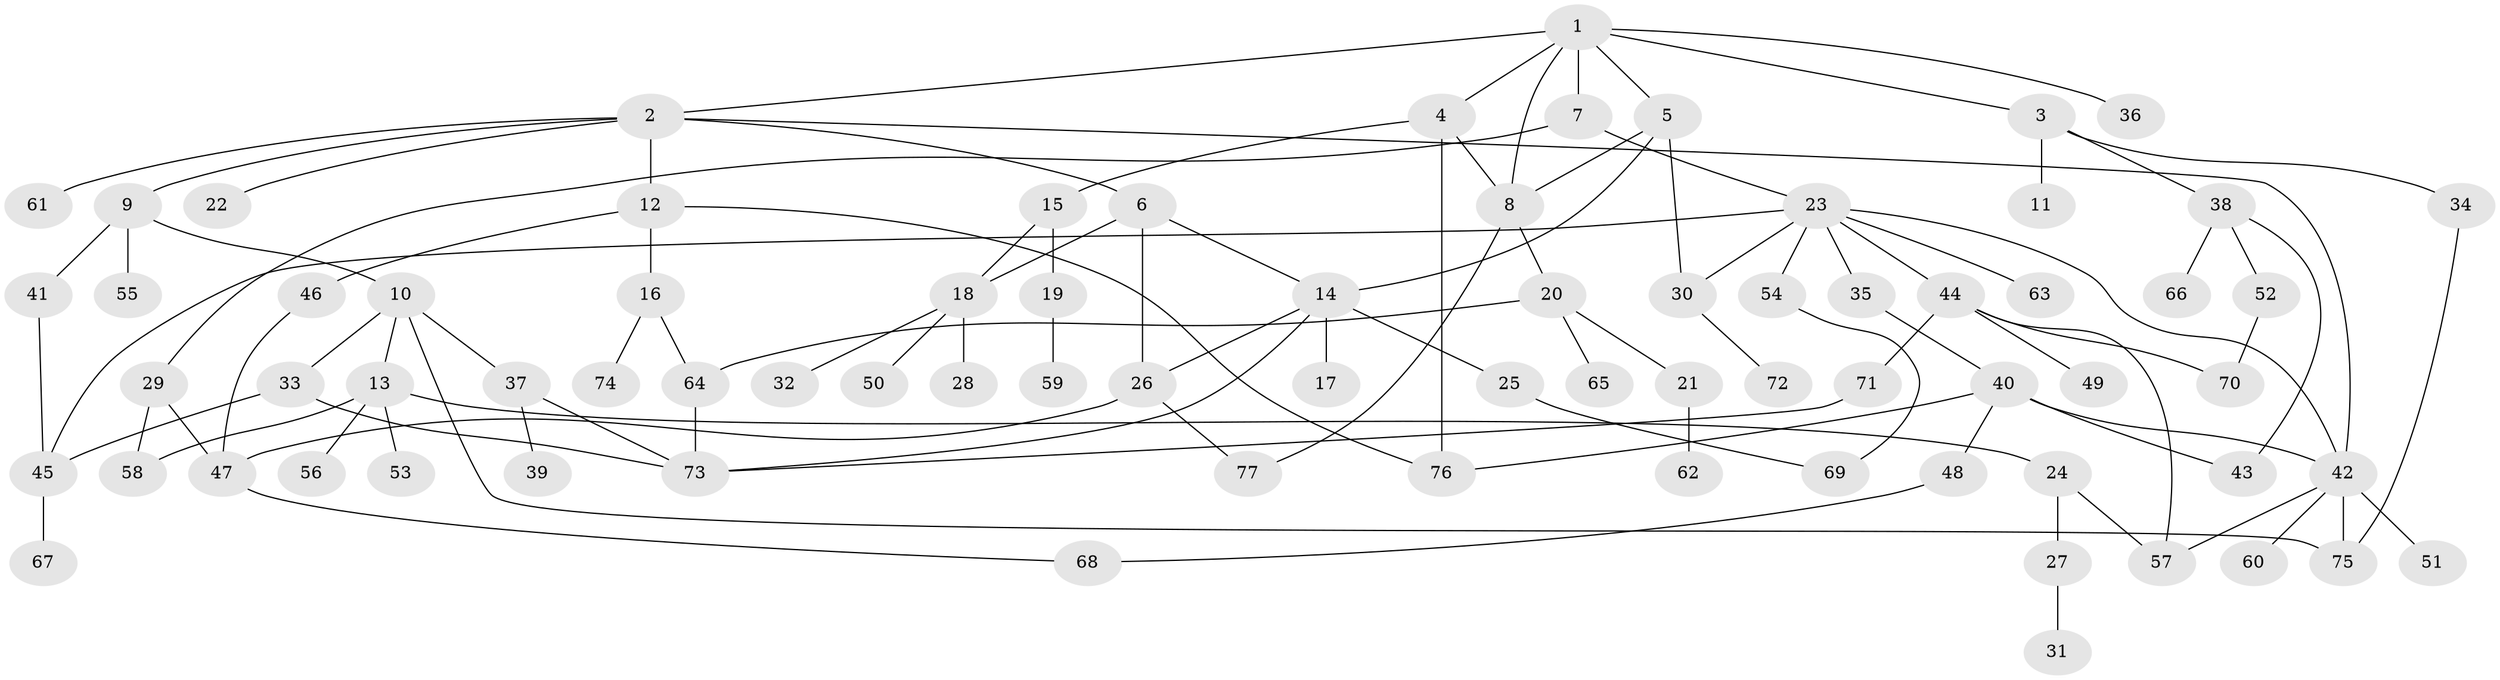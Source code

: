 // Generated by graph-tools (version 1.1) at 2025/34/03/09/25 02:34:16]
// undirected, 77 vertices, 105 edges
graph export_dot {
graph [start="1"]
  node [color=gray90,style=filled];
  1;
  2;
  3;
  4;
  5;
  6;
  7;
  8;
  9;
  10;
  11;
  12;
  13;
  14;
  15;
  16;
  17;
  18;
  19;
  20;
  21;
  22;
  23;
  24;
  25;
  26;
  27;
  28;
  29;
  30;
  31;
  32;
  33;
  34;
  35;
  36;
  37;
  38;
  39;
  40;
  41;
  42;
  43;
  44;
  45;
  46;
  47;
  48;
  49;
  50;
  51;
  52;
  53;
  54;
  55;
  56;
  57;
  58;
  59;
  60;
  61;
  62;
  63;
  64;
  65;
  66;
  67;
  68;
  69;
  70;
  71;
  72;
  73;
  74;
  75;
  76;
  77;
  1 -- 2;
  1 -- 3;
  1 -- 4;
  1 -- 5;
  1 -- 7;
  1 -- 36;
  1 -- 8;
  2 -- 6;
  2 -- 9;
  2 -- 12;
  2 -- 22;
  2 -- 42;
  2 -- 61;
  3 -- 11;
  3 -- 34;
  3 -- 38;
  4 -- 15;
  4 -- 8;
  4 -- 76;
  5 -- 8;
  5 -- 30;
  5 -- 14;
  6 -- 14;
  6 -- 18;
  6 -- 26;
  7 -- 23;
  7 -- 29;
  8 -- 20;
  8 -- 77;
  9 -- 10;
  9 -- 41;
  9 -- 55;
  10 -- 13;
  10 -- 33;
  10 -- 37;
  10 -- 75;
  12 -- 16;
  12 -- 46;
  12 -- 76;
  13 -- 24;
  13 -- 53;
  13 -- 56;
  13 -- 58;
  14 -- 17;
  14 -- 25;
  14 -- 26;
  14 -- 73;
  15 -- 19;
  15 -- 18;
  16 -- 74;
  16 -- 64;
  18 -- 28;
  18 -- 32;
  18 -- 50;
  19 -- 59;
  20 -- 21;
  20 -- 64;
  20 -- 65;
  21 -- 62;
  23 -- 35;
  23 -- 44;
  23 -- 54;
  23 -- 63;
  23 -- 45;
  23 -- 42;
  23 -- 30;
  24 -- 27;
  24 -- 57;
  25 -- 69;
  26 -- 47;
  26 -- 77;
  27 -- 31;
  29 -- 47;
  29 -- 58;
  30 -- 72;
  33 -- 45;
  33 -- 73;
  34 -- 75;
  35 -- 40;
  37 -- 39;
  37 -- 73;
  38 -- 52;
  38 -- 66;
  38 -- 43;
  40 -- 43;
  40 -- 48;
  40 -- 76;
  40 -- 42;
  41 -- 45;
  42 -- 51;
  42 -- 60;
  42 -- 75;
  42 -- 57;
  44 -- 49;
  44 -- 57;
  44 -- 70;
  44 -- 71;
  45 -- 67;
  46 -- 47;
  47 -- 68;
  48 -- 68;
  52 -- 70;
  54 -- 69;
  64 -- 73;
  71 -- 73;
}
